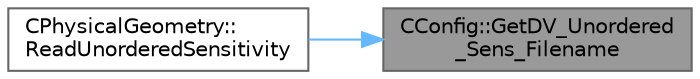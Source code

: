 digraph "CConfig::GetDV_Unordered_Sens_Filename"
{
 // LATEX_PDF_SIZE
  bgcolor="transparent";
  edge [fontname=Helvetica,fontsize=10,labelfontname=Helvetica,labelfontsize=10];
  node [fontname=Helvetica,fontsize=10,shape=box,height=0.2,width=0.4];
  rankdir="RL";
  Node1 [id="Node000001",label="CConfig::GetDV_Unordered\l_Sens_Filename",height=0.2,width=0.4,color="gray40", fillcolor="grey60", style="filled", fontcolor="black",tooltip="Get name of the unordered ASCII volume sensitivity file."];
  Node1 -> Node2 [id="edge1_Node000001_Node000002",dir="back",color="steelblue1",style="solid",tooltip=" "];
  Node2 [id="Node000002",label="CPhysicalGeometry::\lReadUnorderedSensitivity",height=0.2,width=0.4,color="grey40", fillcolor="white", style="filled",URL="$classCPhysicalGeometry.html#a2acaa4353dfb0fef6cf0fec27f8014c0",tooltip="Read the sensitivity from unordered ASCII adjoint solution file and store it."];
}
